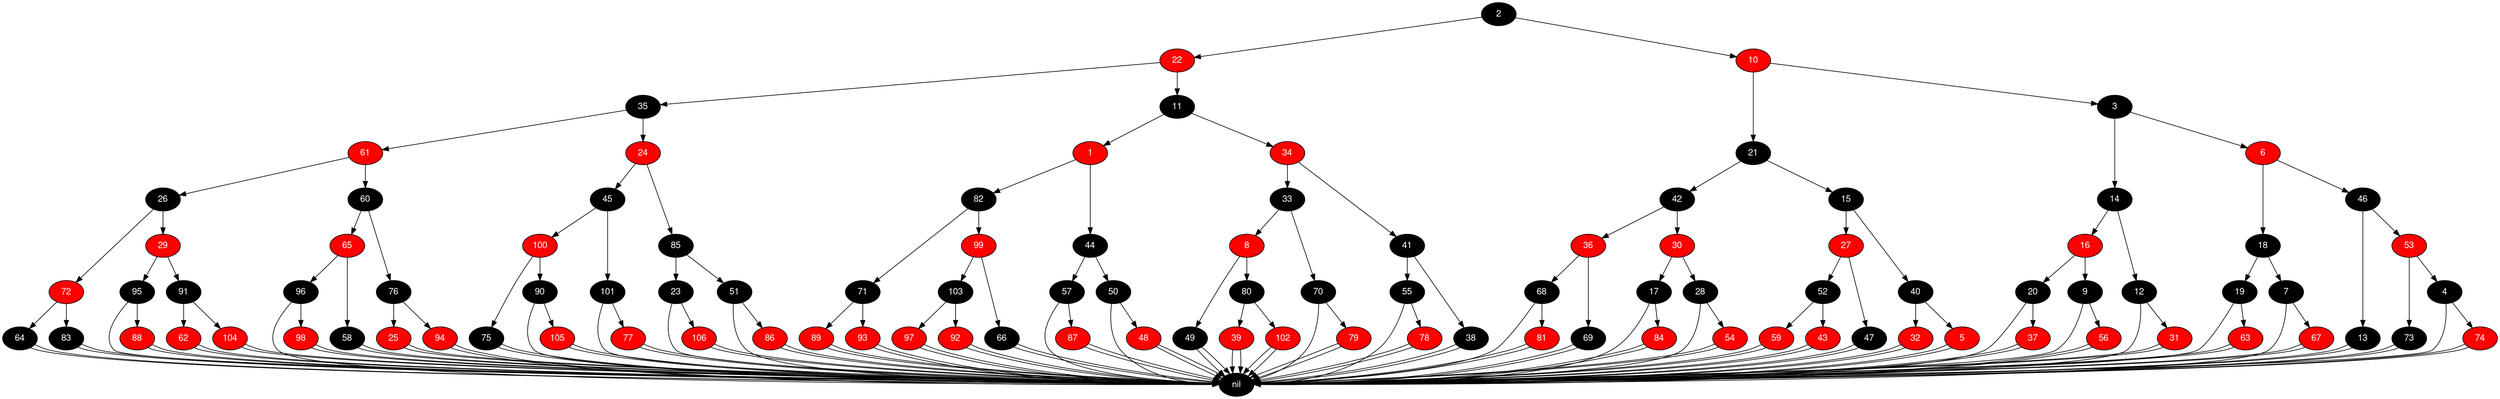digraph RB_Teste {
	node [fontname="Helvetica,Arial,sans-serif" style="filled"]
	edge [fontname="Helvetica,Arial,sans-serif" color="black"]

	{
		node [fillcolor=" black" fontcolor=" white"] nil 
		node [fillcolor=" black" fontcolor=" white"] 2 
		node [fillcolor=" red" fontcolor=" white"] 22 
		node [fillcolor=" black" fontcolor=" white"] 35 
		node [fillcolor=" red" fontcolor=" white"] 61 
		node [fillcolor=" black" fontcolor=" white"] 26 
		node [fillcolor=" red" fontcolor=" white"] 72 
		node [fillcolor=" black" fontcolor=" white"] 64 
		node [fillcolor=" black" fontcolor=" white"] 83 
		node [fillcolor=" red" fontcolor=" white"] 29 
		node [fillcolor=" black" fontcolor=" white"] 95 
		node [fillcolor=" red" fontcolor=" white"] 88 
		node [fillcolor=" black" fontcolor=" white"] 91 
		node [fillcolor=" red" fontcolor=" white"] 62 
		node [fillcolor=" red" fontcolor=" white"] 104 
		node [fillcolor=" black" fontcolor=" white"] 60 
		node [fillcolor=" red" fontcolor=" white"] 65 
		node [fillcolor=" black" fontcolor=" white"] 96 
		node [fillcolor=" red" fontcolor=" white"] 98 
		node [fillcolor=" black" fontcolor=" white"] 58 
		node [fillcolor=" black" fontcolor=" white"] 76 
		node [fillcolor=" red" fontcolor=" white"] 25 
		node [fillcolor=" red" fontcolor=" white"] 94 
		node [fillcolor=" red" fontcolor=" white"] 24 
		node [fillcolor=" black" fontcolor=" white"] 45 
		node [fillcolor=" red" fontcolor=" white"] 100 
		node [fillcolor=" black" fontcolor=" white"] 75 
		node [fillcolor=" black" fontcolor=" white"] 90 
		node [fillcolor=" red" fontcolor=" white"] 105 
		node [fillcolor=" black" fontcolor=" white"] 101 
		node [fillcolor=" red" fontcolor=" white"] 77 
		node [fillcolor=" black" fontcolor=" white"] 85 
		node [fillcolor=" black" fontcolor=" white"] 23 
		node [fillcolor=" red" fontcolor=" white"] 106 
		node [fillcolor=" black" fontcolor=" white"] 51 
		node [fillcolor=" red" fontcolor=" white"] 86 
		node [fillcolor=" black" fontcolor=" white"] 11 
		node [fillcolor=" red" fontcolor=" white"] 1 
		node [fillcolor=" black" fontcolor=" white"] 82 
		node [fillcolor=" black" fontcolor=" white"] 71 
		node [fillcolor=" red" fontcolor=" white"] 89 
		node [fillcolor=" red" fontcolor=" white"] 93 
		node [fillcolor=" red" fontcolor=" white"] 99 
		node [fillcolor=" black" fontcolor=" white"] 103 
		node [fillcolor=" red" fontcolor=" white"] 97 
		node [fillcolor=" red" fontcolor=" white"] 92 
		node [fillcolor=" black" fontcolor=" white"] 66 
		node [fillcolor=" black" fontcolor=" white"] 44 
		node [fillcolor=" black" fontcolor=" white"] 57 
		node [fillcolor=" red" fontcolor=" white"] 87 
		node [fillcolor=" black" fontcolor=" white"] 50 
		node [fillcolor=" red" fontcolor=" white"] 48 
		node [fillcolor=" red" fontcolor=" white"] 34 
		node [fillcolor=" black" fontcolor=" white"] 33 
		node [fillcolor=" red" fontcolor=" white"] 8 
		node [fillcolor=" black" fontcolor=" white"] 49 
		node [fillcolor=" black" fontcolor=" white"] 80 
		node [fillcolor=" red" fontcolor=" white"] 39 
		node [fillcolor=" red" fontcolor=" white"] 102 
		node [fillcolor=" black" fontcolor=" white"] 70 
		node [fillcolor=" red" fontcolor=" white"] 79 
		node [fillcolor=" black" fontcolor=" white"] 41 
		node [fillcolor=" black" fontcolor=" white"] 55 
		node [fillcolor=" red" fontcolor=" white"] 78 
		node [fillcolor=" black" fontcolor=" white"] 38 
		node [fillcolor=" red" fontcolor=" white"] 10 
		node [fillcolor=" black" fontcolor=" white"] 21 
		node [fillcolor=" black" fontcolor=" white"] 42 
		node [fillcolor=" red" fontcolor=" white"] 36 
		node [fillcolor=" black" fontcolor=" white"] 68 
		node [fillcolor=" red" fontcolor=" white"] 81 
		node [fillcolor=" black" fontcolor=" white"] 69 
		node [fillcolor=" red" fontcolor=" white"] 30 
		node [fillcolor=" black" fontcolor=" white"] 17 
		node [fillcolor=" red" fontcolor=" white"] 84 
		node [fillcolor=" black" fontcolor=" white"] 28 
		node [fillcolor=" red" fontcolor=" white"] 54 
		node [fillcolor=" black" fontcolor=" white"] 15 
		node [fillcolor=" red" fontcolor=" white"] 27 
		node [fillcolor=" black" fontcolor=" white"] 52 
		node [fillcolor=" red" fontcolor=" white"] 59 
		node [fillcolor=" red" fontcolor=" white"] 43 
		node [fillcolor=" black" fontcolor=" white"] 47 
		node [fillcolor=" black" fontcolor=" white"] 40 
		node [fillcolor=" red" fontcolor=" white"] 32 
		node [fillcolor=" red" fontcolor=" white"] 5 
		node [fillcolor=" black" fontcolor=" white"] 3 
		node [fillcolor=" black" fontcolor=" white"] 14 
		node [fillcolor=" red" fontcolor=" white"] 16 
		node [fillcolor=" black" fontcolor=" white"] 20 
		node [fillcolor=" red" fontcolor=" white"] 37 
		node [fillcolor=" black" fontcolor=" white"] 9 
		node [fillcolor=" red" fontcolor=" white"] 56 
		node [fillcolor=" black" fontcolor=" white"] 12 
		node [fillcolor=" red" fontcolor=" white"] 31 
		node [fillcolor=" red" fontcolor=" white"] 6 
		node [fillcolor=" black" fontcolor=" white"] 18 
		node [fillcolor=" black" fontcolor=" white"] 19 
		node [fillcolor=" red" fontcolor=" white"] 63 
		node [fillcolor=" black" fontcolor=" white"] 7 
		node [fillcolor=" red" fontcolor=" white"] 67 
		node [fillcolor=" black" fontcolor=" white"] 46 
		node [fillcolor=" black" fontcolor=" white"] 13 
		node [fillcolor=" red" fontcolor=" white"] 53 
		node [fillcolor=" black" fontcolor=" white"] 73 
		node [fillcolor=" black" fontcolor=" white"] 4 
		node [fillcolor=" red" fontcolor=" white"] 74 
	}

	2 -> 22 
	2 -> 10 
	22 -> 35 
	22 -> 11 
	35 -> 61 
	35 -> 24 
	61 -> 26 
	61 -> 60 
	26 -> 72 
	26 -> 29 
	72 -> 64 
	72 -> 83 
	64 -> nil 
	64 -> nil 
	83 -> nil 
	83 -> nil 
	29 -> 95 
	29 -> 91 
	95 -> 88 
	95 -> nil 
	88 -> nil 
	88 -> nil 
	91 -> 62 
	91 -> 104 
	62 -> nil 
	62 -> nil 
	104 -> nil 
	104 -> nil 
	60 -> 65 
	60 -> 76 
	65 -> 96 
	65 -> 58 
	96 -> 98 
	96 -> nil 
	98 -> nil 
	98 -> nil 
	58 -> nil 
	58 -> nil 
	76 -> 25 
	76 -> 94 
	25 -> nil 
	25 -> nil 
	94 -> nil 
	94 -> nil 
	24 -> 45 
	24 -> 85 
	45 -> 100 
	45 -> 101 
	100 -> 75 
	100 -> 90 
	75 -> nil 
	75 -> nil 
	90 -> 105 
	90 -> nil 
	105 -> nil 
	105 -> nil 
	101 -> 77 
	101 -> nil 
	77 -> nil 
	77 -> nil 
	85 -> 23 
	85 -> 51 
	23 -> 106 
	23 -> nil 
	106 -> nil 
	106 -> nil 
	51 -> 86 
	51 -> nil 
	86 -> nil 
	86 -> nil 
	11 -> 1 
	11 -> 34 
	1 -> 82 
	1 -> 44 
	82 -> 71 
	82 -> 99 
	71 -> 89 
	71 -> 93 
	89 -> nil 
	89 -> nil 
	93 -> nil 
	93 -> nil 
	99 -> 103 
	99 -> 66 
	103 -> 97 
	103 -> 92 
	97 -> nil 
	97 -> nil 
	92 -> nil 
	92 -> nil 
	66 -> nil 
	66 -> nil 
	44 -> 57 
	44 -> 50 
	57 -> 87 
	57 -> nil 
	87 -> nil 
	87 -> nil 
	50 -> 48 
	50 -> nil 
	48 -> nil 
	48 -> nil 
	34 -> 33 
	34 -> 41 
	33 -> 8 
	33 -> 70 
	8 -> 49 
	8 -> 80 
	49 -> nil 
	49 -> nil 
	80 -> 39 
	80 -> 102 
	39 -> nil 
	39 -> nil 
	102 -> nil 
	102 -> nil 
	70 -> 79 
	70 -> nil 
	79 -> nil 
	79 -> nil 
	41 -> 55 
	41 -> 38 
	55 -> 78 
	55 -> nil 
	78 -> nil 
	78 -> nil 
	38 -> nil 
	38 -> nil 
	10 -> 21 
	10 -> 3 
	21 -> 42 
	21 -> 15 
	42 -> 36 
	42 -> 30 
	36 -> 68 
	36 -> 69 
	68 -> 81 
	68 -> nil 
	81 -> nil 
	81 -> nil 
	69 -> nil 
	69 -> nil 
	30 -> 17 
	30 -> 28 
	17 -> 84 
	17 -> nil 
	84 -> nil 
	84 -> nil 
	28 -> 54 
	28 -> nil 
	54 -> nil 
	54 -> nil 
	15 -> 27 
	15 -> 40 
	27 -> 52 
	27 -> 47 
	52 -> 59 
	52 -> 43 
	59 -> nil 
	59 -> nil 
	43 -> nil 
	43 -> nil 
	47 -> nil 
	47 -> nil 
	40 -> 32 
	40 -> 5 
	32 -> nil 
	32 -> nil 
	5 -> nil 
	5 -> nil 
	3 -> 14 
	3 -> 6 
	14 -> 16 
	14 -> 12 
	16 -> 20 
	16 -> 9 
	20 -> 37 
	20 -> nil 
	37 -> nil 
	37 -> nil 
	9 -> 56 
	9 -> nil 
	56 -> nil 
	56 -> nil 
	12 -> 31 
	12 -> nil 
	31 -> nil 
	31 -> nil 
	6 -> 18 
	6 -> 46 
	18 -> 19 
	18 -> 7 
	19 -> 63 
	19 -> nil 
	63 -> nil 
	63 -> nil 
	7 -> 67 
	7 -> nil 
	67 -> nil 
	67 -> nil 
	46 -> 13 
	46 -> 53 
	13 -> nil 
	13 -> nil 
	53 -> 73 
	53 -> 4 
	73 -> nil 
	73 -> nil 
	4 -> 74 
	4 -> nil 
	74 -> nil 
	74 -> nil 
}
